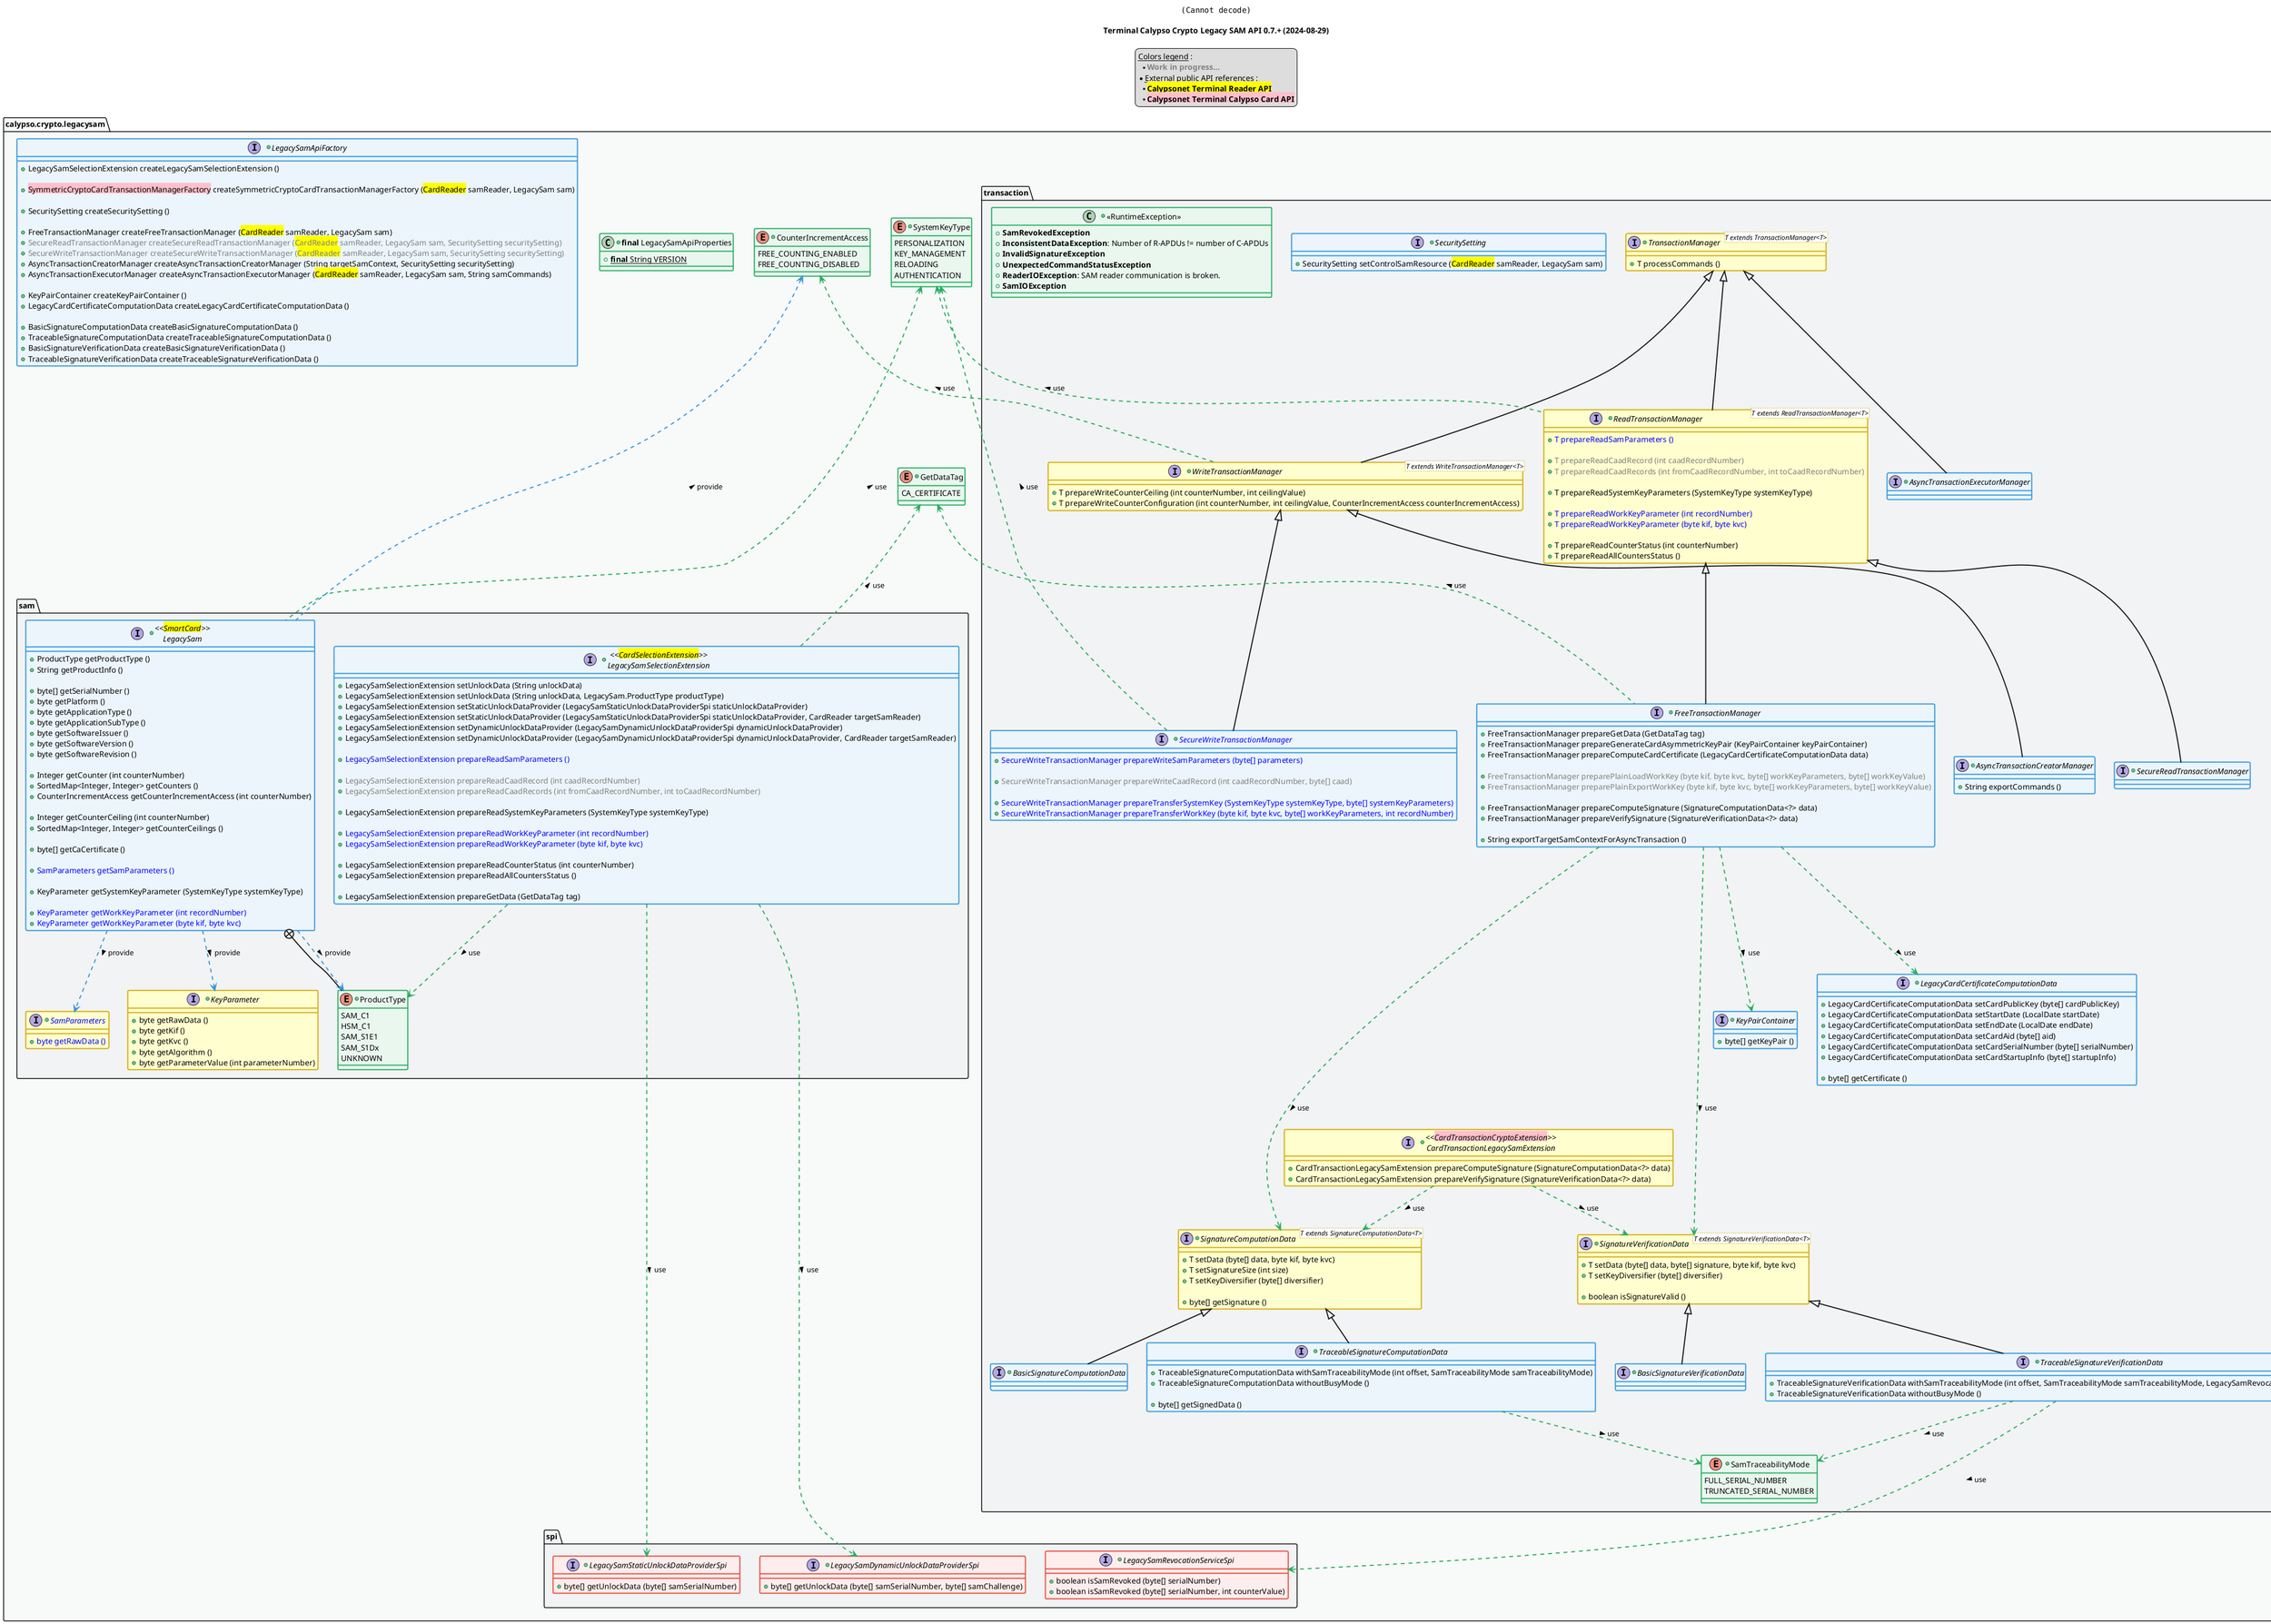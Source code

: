 @startuml
title
    <img:../assets/logo.svg{scale=0.2}>

    Terminal Calypso Crypto Legacy SAM API 0.7.+ (2024-08-29)
end title

' == THEME ==

'Couleurs issues de : https://htmlcolorcodes.com/fr/tableau-de-couleur/tableau-de-couleur-design-plat/
!define C_GREY1 F8F9F9
!define C_GREY2 F2F3F4
!define C_GREY3 E5E7E9
!define C_GREY4 D7DBDD
!define C_GREY5 CACFD2
!define C_GREY6 BDC3C7
!define C_LINK 3498DB
!define C_USE 27AE60
!define C_THROW 2C3E50

' -- Styles that don't work with new version of plantuml --
skinparam stereotypeABorderColor #A9DCDF
skinparam stereotypeIBorderColor #B4A7E5
skinparam stereotypeCBorderColor #ADD1B2
skinparam stereotypeEBorderColor #EB93DF
' -- END --

skinparam ClassBorderThickness 2
skinparam ArrowThickness 2

' Yellow
skinparam ClassBackgroundColor #FEFECE
skinparam ClassBorderColor #D4AC0D
' Red
skinparam ClassBackgroundColor<<red>> #FDEDEC
skinparam ClassBorderColor<<red>> #E74C3C
hide <<red>> stereotype
' Purple
skinparam ClassBackgroundColor<<purple>> #F4ECF7
skinparam ClassBorderColor<<purple>> #8E44AD
hide <<purple>> stereotype
' blue
skinparam ClassBackgroundColor<<blue>> #EBF5FB
skinparam ClassBorderColor<<blue>> #3498DB
hide <<blue>> stereotype
' Green
skinparam ClassBackgroundColor<<green>> #E9F7EF
skinparam ClassBorderColor<<green>> #27AE60
hide <<green>> stereotype
' Grey
skinparam ClassBackgroundColor<<grey>> #EAECEE
skinparam ClassBorderColor<<grey>> #2C3E50
hide <<grey>> stereotype

' == CONTENT ==

legend top
    __Colors legend__ :
    ** <color:grey>**Work in progress...**</color>
    * __External public API references__ :
    ** <back:yellow>**Calypsonet Terminal Reader API**</back>
    ** <back:pink>**Calypsonet Terminal Calypso Card API**</back>
end legend

package "calypso.crypto.legacysam" as legacysam {

+class "**final** LegacySamApiProperties" as ApiProperties <<green>> {
    +{static} **final** String VERSION
}
+interface "LegacySamApiFactory" as LegacySamApiFactory <<blue>> {

    +LegacySamSelectionExtension createLegacySamSelectionExtension ()

    +<back:pink>SymmetricCryptoCardTransactionManagerFactory</back> createSymmetricCryptoCardTransactionManagerFactory (<back:yellow>CardReader</back> samReader, LegacySam sam)

    +SecuritySetting createSecuritySetting ()

    +FreeTransactionManager createFreeTransactionManager (<back:yellow>CardReader</back> samReader, LegacySam sam)
    +<color:grey>SecureReadTransactionManager createSecureReadTransactionManager (<back:yellow>CardReader</back> samReader, LegacySam sam, SecuritySetting securitySetting)
    +<color:grey>SecureWriteTransactionManager createSecureWriteTransactionManager (<back:yellow>CardReader</back> samReader, LegacySam sam, SecuritySetting securitySetting)
    +AsyncTransactionCreatorManager createAsyncTransactionCreatorManager (String targetSamContext, SecuritySetting securitySetting)
    +AsyncTransactionExecutorManager createAsyncTransactionExecutorManager (<back:yellow>CardReader</back> samReader, LegacySam sam, String samCommands)

    +KeyPairContainer createKeyPairContainer ()
    +LegacyCardCertificateComputationData createLegacyCardCertificateComputationData ()

    +BasicSignatureComputationData createBasicSignatureComputationData ()
    +TraceableSignatureComputationData createTraceableSignatureComputationData ()
    +BasicSignatureVerificationData createBasicSignatureVerificationData ()
    +TraceableSignatureVerificationData createTraceableSignatureVerificationData ()
}
+enum SystemKeyType <<green>> {
    PERSONALIZATION
    KEY_MANAGEMENT
    RELOADING
    AUTHENTICATION
}
+enum "GetDataTag" as GetDataTag <<green>> {
    CA_CERTIFICATE
}
+enum "CounterIncrementAccess" as CounterIncrementAccess <<green>> {
    FREE_COUNTING_ENABLED
    FREE_COUNTING_DISABLED
}

package "transaction" as transaction {
    +interface TransactionManager<T extends TransactionManager<T>> {
        +T processCommands ()
    }
    +interface ReadTransactionManager<T extends ReadTransactionManager<T>> extends TransactionManager {
        +<color:blue>T prepareReadSamParameters ()

        +<color:grey>T prepareReadCaadRecord (int caadRecordNumber)
        +<color:grey>T prepareReadCaadRecords (int fromCaadRecordNumber, int toCaadRecordNumber)

        +T prepareReadSystemKeyParameters (SystemKeyType systemKeyType)

        +<color:blue>T prepareReadWorkKeyParameter (int recordNumber)
        +<color:blue>T prepareReadWorkKeyParameter (byte kif, byte kvc)

        +T prepareReadCounterStatus (int counterNumber)
        +T prepareReadAllCountersStatus ()
    }
    +interface WriteTransactionManager<T extends WriteTransactionManager<T>> extends TransactionManager {
        +T prepareWriteCounterCeiling (int counterNumber, int ceilingValue)
        +T prepareWriteCounterConfiguration (int counterNumber, int ceilingValue, CounterIncrementAccess counterIncrementAccess)
    }
    +interface SecureReadTransactionManager <<blue>> extends ReadTransactionManager {
    }
    +interface FreeTransactionManager <<blue>> extends ReadTransactionManager {
        +FreeTransactionManager prepareGetData (GetDataTag tag)
        +FreeTransactionManager prepareGenerateCardAsymmetricKeyPair (KeyPairContainer keyPairContainer)
        +FreeTransactionManager prepareComputeCardCertificate (LegacyCardCertificateComputationData data)

        +<color:grey>FreeTransactionManager preparePlainLoadWorkKey (byte kif, byte kvc, byte[] workKeyParameters, byte[] workKeyValue)
        +<color:grey>FreeTransactionManager preparePlainExportWorkKey (byte kif, byte kvc, byte[] workKeyParameters, byte[] workKeyValue)

        +FreeTransactionManager prepareComputeSignature (SignatureComputationData<?> data)
        +FreeTransactionManager prepareVerifySignature (SignatureVerificationData<?> data)

        +String exportTargetSamContextForAsyncTransaction ()
    }
    +interface "<color:blue>SecureWriteTransactionManager" as SecureWriteTransactionManager <<blue>> extends WriteTransactionManager {
        +<color:blue>SecureWriteTransactionManager prepareWriteSamParameters (byte[] parameters)

        +<color:grey>SecureWriteTransactionManager prepareWriteCaadRecord (int caadRecordNumber, byte[] caad)

        +<color:blue>SecureWriteTransactionManager prepareTransferSystemKey (SystemKeyType systemKeyType, byte[] systemKeyParameters)
        +<color:blue>SecureWriteTransactionManager prepareTransferWorkKey (byte kif, byte kvc, byte[] workKeyParameters, int recordNumber)
    }
    +interface AsyncTransactionCreatorManager <<blue>> extends WriteTransactionManager {
        +String exportCommands ()
    }
    +interface AsyncTransactionExecutorManager <<blue>> extends TransactionManager {
    }

    +interface SecuritySetting <<blue>> {
        +SecuritySetting setControlSamResource (<back:yellow>CardReader</back> samReader, LegacySam sam)
    }
    +interface "<<<back:pink>CardTransactionCryptoExtension</back>>>\nCardTransactionLegacySamExtension" as CardTransactionLegacySamExtension {
        +CardTransactionLegacySamExtension prepareComputeSignature (SignatureComputationData<?> data)
        +CardTransactionLegacySamExtension prepareVerifySignature (SignatureVerificationData<?> data)
    }

    +interface "KeyPairContainer" as KeyPairContainer <<blue>> {
        +byte[] getKeyPair ()
    }
    +interface "LegacyCardCertificateComputationData" as LegacyCardCertificateComputationData <<blue>> {
        +LegacyCardCertificateComputationData setCardPublicKey (byte[] cardPublicKey)
        +LegacyCardCertificateComputationData setStartDate (LocalDate startDate)
        +LegacyCardCertificateComputationData setEndDate (LocalDate endDate)
        +LegacyCardCertificateComputationData setCardAid (byte[] aid)
        +LegacyCardCertificateComputationData setCardSerialNumber (byte[] serialNumber)
        +LegacyCardCertificateComputationData setCardStartupInfo (byte[] startupInfo)

        +byte[] getCertificate ()
    }

    +interface "SignatureComputationData" as SignatureComputationData<T extends SignatureComputationData<T>> {
        +T setData (byte[] data, byte kif, byte kvc)
        +T setSignatureSize (int size)
        +T setKeyDiversifier (byte[] diversifier)

        +byte[] getSignature ()
    }
    +interface BasicSignatureComputationData <<blue>> extends SignatureComputationData {
    }
    +interface TraceableSignatureComputationData <<blue>> extends SignatureComputationData {
        +TraceableSignatureComputationData withSamTraceabilityMode (int offset, SamTraceabilityMode samTraceabilityMode)
        +TraceableSignatureComputationData withoutBusyMode ()

        +byte[] getSignedData ()
    }
    +enum "SamTraceabilityMode" as SamTraceabilityMode <<green>> {
        FULL_SERIAL_NUMBER
        TRUNCATED_SERIAL_NUMBER
    }
    +interface "SignatureVerificationData" as SignatureVerificationData<T extends SignatureVerificationData<T>> {
        +T setData (byte[] data, byte[] signature, byte kif, byte kvc)
        +T setKeyDiversifier (byte[] diversifier)

        +boolean isSignatureValid ()
    }
    +interface BasicSignatureVerificationData <<blue>> extends SignatureVerificationData {
    }
    +interface TraceableSignatureVerificationData <<blue>> extends SignatureVerificationData {
        +TraceableSignatureVerificationData withSamTraceabilityMode (int offset, SamTraceabilityMode samTraceabilityMode, LegacySamRevocationServiceSpi samRevocationService)
        +TraceableSignatureVerificationData withoutBusyMode ()
    }

    ' Exceptions
    +class "<<RuntimeException>>" as RuntimeException <<green>> {
        +**SamRevokedException**
        +**InconsistentDataException**: Number of R-APDUs != number of C-APDUs
        +**InvalidSignatureException**
        +**UnexpectedCommandStatusException**
        +**ReaderIOException**: SAM reader communication is broken.
        +**SamIOException**
    }
}
package "sam" as sam {
    +interface "<<<back:yellow>CardSelectionExtension</back>>>\nLegacySamSelectionExtension" as LegacySamSelectionExtension <<blue>> {
        +LegacySamSelectionExtension setUnlockData (String unlockData)
        +LegacySamSelectionExtension setUnlockData (String unlockData, LegacySam.ProductType productType)
        +LegacySamSelectionExtension setStaticUnlockDataProvider (LegacySamStaticUnlockDataProviderSpi staticUnlockDataProvider)
        +LegacySamSelectionExtension setStaticUnlockDataProvider (LegacySamStaticUnlockDataProviderSpi staticUnlockDataProvider, CardReader targetSamReader)
        +LegacySamSelectionExtension setDynamicUnlockDataProvider (LegacySamDynamicUnlockDataProviderSpi dynamicUnlockDataProvider)
        +LegacySamSelectionExtension setDynamicUnlockDataProvider (LegacySamDynamicUnlockDataProviderSpi dynamicUnlockDataProvider, CardReader targetSamReader)

        +<color:blue>LegacySamSelectionExtension prepareReadSamParameters ()

        +<color:grey>LegacySamSelectionExtension prepareReadCaadRecord (int caadRecordNumber)
        +<color:grey>LegacySamSelectionExtension prepareReadCaadRecords (int fromCaadRecordNumber, int toCaadRecordNumber)

        +LegacySamSelectionExtension prepareReadSystemKeyParameters (SystemKeyType systemKeyType)

        +<color:blue>LegacySamSelectionExtension prepareReadWorkKeyParameter (int recordNumber)
        +<color:blue>LegacySamSelectionExtension prepareReadWorkKeyParameter (byte kif, byte kvc)

        +LegacySamSelectionExtension prepareReadCounterStatus (int counterNumber)
        +LegacySamSelectionExtension prepareReadAllCountersStatus ()

        +LegacySamSelectionExtension prepareGetData (GetDataTag tag)
    }
    +interface "<<<back:yellow>SmartCard</back>>>\nLegacySam" as LegacySam <<blue>> {
        +ProductType getProductType ()
        +String getProductInfo ()

        +byte[] getSerialNumber ()
        +byte getPlatform ()
        +byte getApplicationType ()
        +byte getApplicationSubType ()
        +byte getSoftwareIssuer ()
        +byte getSoftwareVersion ()
        +byte getSoftwareRevision ()

        +Integer getCounter (int counterNumber)
        +SortedMap<Integer, Integer> getCounters ()
        +CounterIncrementAccess getCounterIncrementAccess (int counterNumber)

        +Integer getCounterCeiling (int counterNumber)
        +SortedMap<Integer, Integer> getCounterCeilings ()

        +byte[] getCaCertificate ()

        +<color:blue>SamParameters getSamParameters ()

        +KeyParameter getSystemKeyParameter (SystemKeyType systemKeyType)

        +<color:blue>KeyParameter getWorkKeyParameter (int recordNumber)
        +<color:blue>KeyParameter getWorkKeyParameter (byte kif, byte kvc)
    }
    +interface "<color:blue>SamParameters" as SamParameters {
        +<color:blue>byte getRawData ()
    }
    +interface KeyParameter {
        +byte getRawData ()
        +byte getKif ()
        +byte getKvc ()
        +byte getAlgorithm ()
        +byte getParameterValue (int parameterNumber)
    }
    +enum "ProductType" as SamProductType <<green>> {
        SAM_C1
        HSM_C1
        SAM_S1E1
        SAM_S1Dx
        UNKNOWN
    }
}
package "spi" as spi {
    +interface "LegacySamStaticUnlockDataProviderSpi" as LegacySamStaticUnlockDataProviderSpi <<red>> {
        +byte[] getUnlockData (byte[] samSerialNumber)
    }
    +interface "LegacySamDynamicUnlockDataProviderSpi" as LegacySamDynamicUnlockDataProviderSpi <<red>> {
        +byte[] getUnlockData (byte[] samSerialNumber, byte[] samChallenge)
    }
    +interface LegacySamRevocationServiceSpi <<red>> {
        +boolean isSamRevoked (byte[] serialNumber)
        +boolean isSamRevoked (byte[] serialNumber, int counterValue)
    }
}

}

' Associations

TraceableSignatureComputationData ..> SamTraceabilityMode #C_USE : use >

TraceableSignatureVerificationData ...> LegacySamRevocationServiceSpi #C_USE : use >
TraceableSignatureVerificationData ..> SamTraceabilityMode #C_USE : use >

FreeTransactionManager .up.> GetDataTag #C_USE : use >
FreeTransactionManager ..> KeyPairContainer #C_USE : use >
FreeTransactionManager ..> LegacyCardCertificateComputationData #C_USE : use >
FreeTransactionManager ....> SignatureComputationData #C_USE : use >
FreeTransactionManager ....> SignatureVerificationData #C_USE : use >

ReadTransactionManager .up.> SystemKeyType #C_USE : use >

WriteTransactionManager .up.> CounterIncrementAccess #C_USE : use >

SecureWriteTransactionManager .up..> SystemKeyType #C_USE : use >

CardTransactionLegacySamExtension ..> SignatureComputationData #C_USE : use >
CardTransactionLegacySamExtension ..> SignatureVerificationData #C_USE : use >

LegacySamSelectionExtension ..> LegacySamStaticUnlockDataProviderSpi #C_USE : use >
LegacySamSelectionExtension ..> LegacySamDynamicUnlockDataProviderSpi #C_USE : use >
LegacySamSelectionExtension ..> SamProductType #C_USE : use >
LegacySamSelectionExtension .up.> GetDataTag #C_USE : use >

LegacySam +-- SamProductType
LegacySam ..> SamProductType #C_LINK : provide >
LegacySam ..> SamParameters #C_LINK : provide >
LegacySam ..> KeyParameter #C_LINK : provide >
LegacySam .up..> SystemKeyType #C_USE : use >
LegacySam .up..> CounterIncrementAccess #C_LINK : provide >

' == LAYOUT ==

'LegacySamApiFactory -[hidden]- RuntimeException
'LegacySamApiFactory -[hidden]right- ApiProperties

' == STYLE ==

package legacysam #C_GREY1 {}
package legacysam.spi #C_GREY2 {}
package legacysam.sam #C_GREY2 {}
package legacysam.transaction #C_GREY2 {}

@enduml